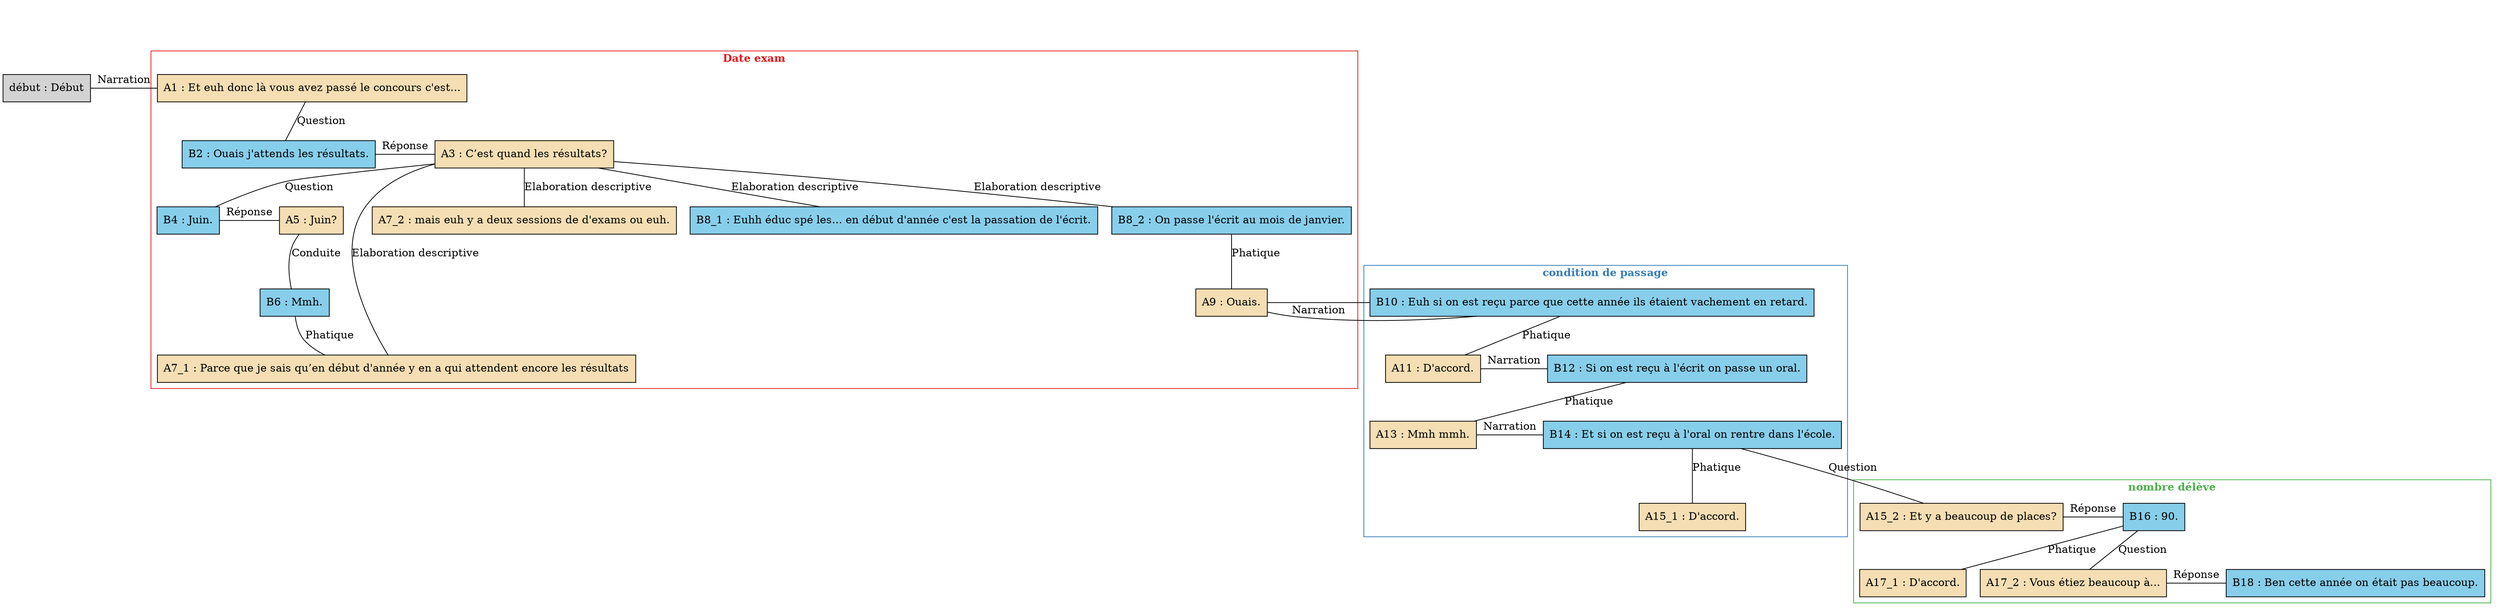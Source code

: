 digraph A06 {
	node [shape=box style=filled]
	newrank=true
	zero [style=invis]
	"début" [label="début : Début"]
	A1 [label="A1 : Et euh donc là vous avez passé le concours c'est..." fillcolor=wheat]
	B2 [label="B2 : Ouais j'attends les résultats." fillcolor=skyblue]
	A3 [label="A3 : C’est quand les résultats?" fillcolor=wheat]
	B4 [label="B4 : Juin." fillcolor=skyblue]
	A5 [label="A5 : Juin?" fillcolor=wheat]
	B6 [label="B6 : Mmh." fillcolor=skyblue]
	A7_1 [label="A7_1 : Parce que je sais qu’en début d'année y en a qui attendent encore les résultats" fillcolor=wheat]
	A7_2 [label="A7_2 : mais euh y a deux sessions de d'exams ou euh." fillcolor=wheat]
	B8_1 [label="B8_1 : Euhh éduc spé les... en début d'année c'est la passation de l'écrit." fillcolor=skyblue]
	B8_2 [label="B8_2 : On passe l'écrit au mois de janvier." fillcolor=skyblue]
	A9 [label="A9 : Ouais." fillcolor=wheat]
	B10 [label="B10 : Euh si on est reçu parce que cette année ils étaient vachement en retard." fillcolor=skyblue]
	A11 [label="A11 : D'accord." fillcolor=wheat]
	B12 [label="B12 : Si on est reçu à l'écrit on passe un oral." fillcolor=skyblue]
	A13 [label="A13 : Mmh mmh." fillcolor=wheat]
	B14 [label="B14 : Et si on est reçu à l'oral on rentre dans l'école." fillcolor=skyblue]
	A15_1 [label="A15_1 : D'accord." fillcolor=wheat]
	A15_2 [label="A15_2 : Et y a beaucoup de places?" fillcolor=wheat]
	B16 [label="B16 : 90." fillcolor=skyblue]
	A17_1 [label="A17_1 : D'accord." fillcolor=wheat]
	A17_2 [label="A17_2 : Vous étiez beaucoup à..." fillcolor=wheat]
	B18 [label="B18 : Ben cette année on était pas beaucoup." fillcolor=skyblue]
	zero -> "début" [label="" style=invis]
	zero -> A1 [style=invis weight=1]
	"début" -> A1 [label=Narration constraint=false dir=none]
	A1 -> B2 [label=Question dir=none weight=2]
	A1 -> A3 [style=invis weight=1]
	B2 -> A3 [label="Réponse" constraint=false dir=none]
	A3 -> B4 [label=Question dir=none weight=2]
	A3 -> A5 [style=invis weight=1]
	B4 -> A5 [label="Réponse" constraint=false dir=none]
	A5 -> B6 [label=Conduite dir=none weight=2]
	B6 -> A7_1 [label=Phatique dir=none weight=2]
	A3 -> A7_1 [label="Elaboration descriptive" dir=none weight=2]
	A3 -> A7_2 [label="Elaboration descriptive" dir=none weight=2]
	A3 -> B8_1 [label="Elaboration descriptive" dir=none weight=2]
	A3 -> B8_2 [label="Elaboration descriptive" dir=none weight=2]
	B8_2 -> A9 [label=Phatique dir=none weight=2]
	B10 -> A11 [label=Phatique dir=none weight=2]
	B8_2 -> B10 [style=invis weight=1]
	A9 -> B10 [label=Narration constraint=false dir=none]
	B10 -> B12 [style=invis weight=1]
	A11 -> B12 [label=Narration constraint=false dir=none]
	B12 -> B14 [style=invis weight=1]
	A13 -> B14 [label=Narration constraint=false dir=none]
	B12 -> A13 [label=Phatique dir=none weight=2]
	B14 -> A15_1 [label=Phatique dir=none weight=2]
	B14 -> A15_2 [label=Question dir=none weight=2]
	B14 -> B16 [style=invis weight=1]
	A15_2 -> B16 [label="Réponse" constraint=false dir=none]
	B16 -> A17_1 [label=Phatique dir=none weight=2]
	B16 -> A17_2 [label=Question dir=none weight=2]
	B16 -> B18 [style=invis weight=1]
	A17_2 -> B18 [label="Réponse" constraint=false dir=none]
	subgraph cluster_1 {
		label=<<B>Date exam</B>>
		colorscheme=set19
		color=1
		fontcolor=1
		A1
		B2
		A3
		B4
		A5
		B6
		A7_1
		A7_2
		B8_1
		B8_2
		A9
	}
	subgraph cluster_2 {
		label=<<B>condition de passage</B>>
		colorscheme=set19
		color=2
		fontcolor=2
		B10
		A11
		B12
		A13
		B14
		A15_1
	}
	subgraph cluster_3 {
		label=<<B>nombre délève</B>>
		colorscheme=set19
		color=3
		fontcolor=3
		A15_2
		B16
		A17_1
		A17_2
		B18
	}
}
